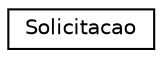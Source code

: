 digraph "Representação gráfica da hiearquia da classe"
{
  edge [fontname="Helvetica",fontsize="10",labelfontname="Helvetica",labelfontsize="10"];
  node [fontname="Helvetica",fontsize="10",shape=record];
  rankdir="LR";
  Node0 [label="Solicitacao",height=0.2,width=0.4,color="black", fillcolor="white", style="filled",URL="$classSolicitacao.html",tooltip="Esta classe representa uma solicitação de transporte de uma determinada quantidade de carga entre dua..."];
}
